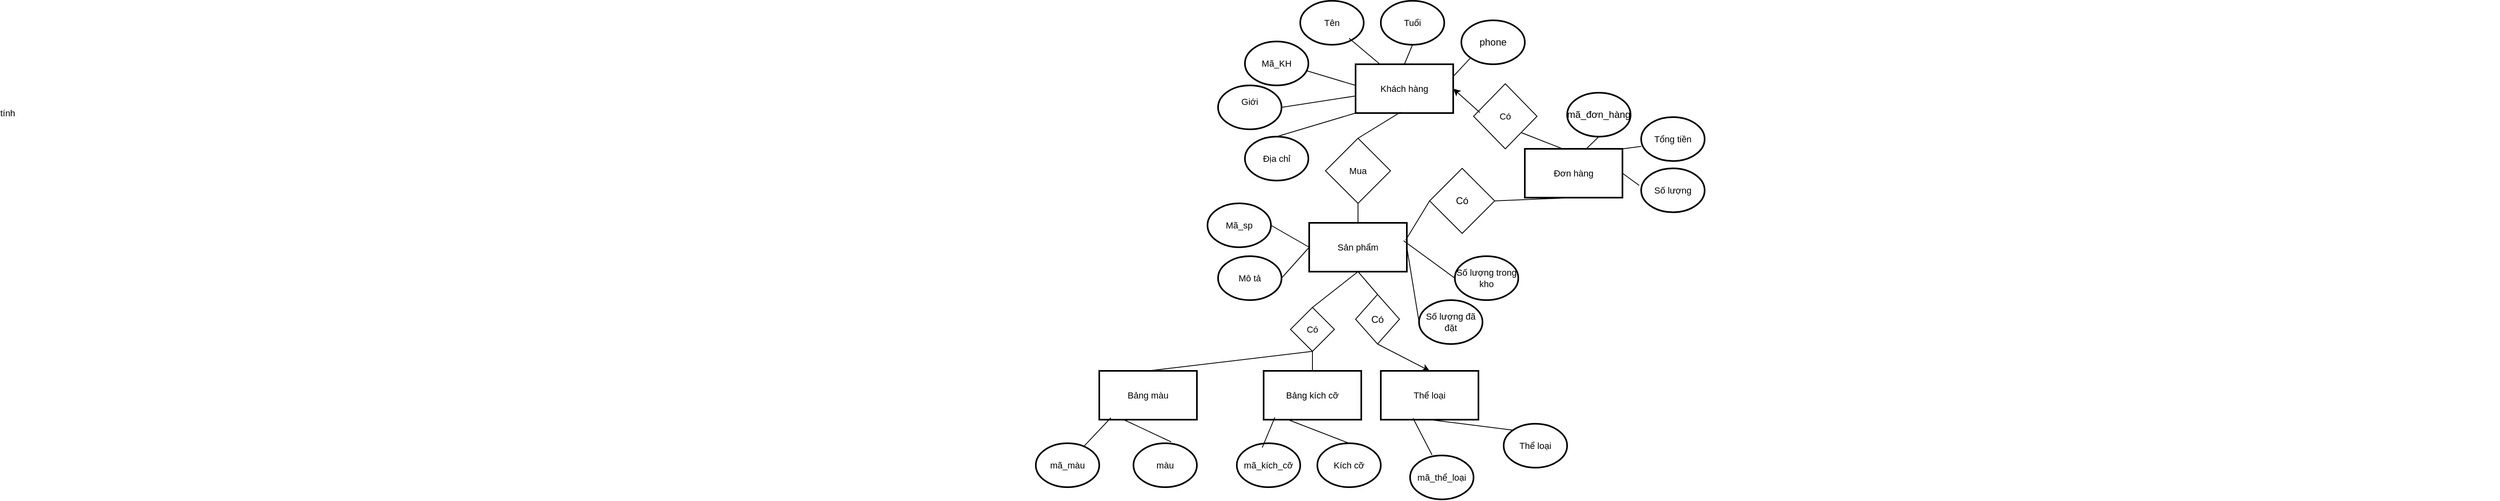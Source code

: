 <mxfile version="26.0.14">
  <diagram id="R2lEEEUBdFMjLlhIrx00" name="Page-1">
    <mxGraphModel dx="3267" dy="740" grid="1" gridSize="13" guides="1" tooltips="1" connect="1" arrows="1" fold="1" page="1" pageScale="1" pageWidth="850" pageHeight="1100" math="0" shadow="0" extFonts="Permanent Marker^https://fonts.googleapis.com/css?family=Permanent+Marker">
      <root>
        <mxCell id="0" />
        <mxCell id="1" parent="0" />
        <mxCell id="cmOm1PKUMlEA9yqi15UK-2" value="Khách hàng" style="rounded=0;whiteSpace=wrap;html=1;strokeWidth=2;fontSize=11;" parent="1" vertex="1">
          <mxGeometry x="364" y="299" width="120" height="60" as="geometry" />
        </mxCell>
        <mxCell id="cmOm1PKUMlEA9yqi15UK-5" value="Tuổi" style="ellipse;whiteSpace=wrap;html=1;strokeWidth=2;perimeterSpacing=0;fontSize=11;" parent="1" vertex="1">
          <mxGeometry x="395" y="221" width="78" height="54" as="geometry" />
        </mxCell>
        <mxCell id="cmOm1PKUMlEA9yqi15UK-7" value="Mã_KH" style="ellipse;whiteSpace=wrap;html=1;strokeWidth=2;perimeterSpacing=0;fontSize=11;" parent="1" vertex="1">
          <mxGeometry x="228" y="271" width="78" height="54" as="geometry" />
        </mxCell>
        <mxCell id="cmOm1PKUMlEA9yqi15UK-8" value="Tên" style="ellipse;whiteSpace=wrap;html=1;strokeWidth=2;perimeterSpacing=0;fontSize=11;" parent="1" vertex="1">
          <mxGeometry x="296" y="221" width="78" height="54" as="geometry" />
        </mxCell>
        <mxCell id="cmOm1PKUMlEA9yqi15UK-9" value="Giới tính&lt;span style=&quot;color: rgba(0, 0, 0, 0); font-family: monospace; text-align: start; text-wrap-mode: nowrap;&quot;&gt;%3CmxGraphModel%3E%3Croot%3E%3CmxCell%20id%3D%220%22%2F%3E%3CmxCell%20id%3D%221%22%20parent%3D%220%22%2F%3E%3CmxCell%20id%3D%222%22%20value%3D%22Tu%E1%BB%95i%22%20style%3D%22ellipse%3BwhiteSpace%3Dwrap%3Bhtml%3D1%3BstrokeWidth%3D2%3BperimeterSpacing%3D0%3B%22%20vertex%3D%221%22%20parent%3D%221%22%3E%3CmxGeometry%20x%3D%22377%22%20y%3D%22195%22%20width%3D%2278%22%20height%3D%2254%22%20as%3D%22geometry%22%2F%3E%3C%2FmxCell%3E%3C%2Froot%3E%3C%2FmxGraphModel%3E&lt;/span&gt;" style="ellipse;whiteSpace=wrap;html=1;strokeWidth=2;perimeterSpacing=0;fontSize=11;" parent="1" vertex="1">
          <mxGeometry x="195" y="325" width="78" height="54" as="geometry" />
        </mxCell>
        <mxCell id="cmOm1PKUMlEA9yqi15UK-10" value="phone" style="ellipse;whiteSpace=wrap;html=1;strokeWidth=2;perimeterSpacing=0;" parent="1" vertex="1">
          <mxGeometry x="494" y="245" width="78" height="54" as="geometry" />
        </mxCell>
        <mxCell id="cmOm1PKUMlEA9yqi15UK-11" value="Địa chỉ" style="ellipse;whiteSpace=wrap;html=1;strokeWidth=2;perimeterSpacing=0;fontSize=11;" parent="1" vertex="1">
          <mxGeometry x="228" y="388" width="78" height="54" as="geometry" />
        </mxCell>
        <mxCell id="cmOm1PKUMlEA9yqi15UK-13" value="" style="endArrow=none;html=1;rounded=0;exitX=0.5;exitY=0;exitDx=0;exitDy=0;entryX=0;entryY=1;entryDx=0;entryDy=0;fontSize=11;" parent="1" source="cmOm1PKUMlEA9yqi15UK-11" target="cmOm1PKUMlEA9yqi15UK-2" edge="1">
          <mxGeometry width="50" height="50" relative="1" as="geometry">
            <mxPoint x="455" y="323" as="sourcePoint" />
            <mxPoint x="505" y="273" as="targetPoint" />
          </mxGeometry>
        </mxCell>
        <mxCell id="cmOm1PKUMlEA9yqi15UK-14" value="" style="endArrow=none;html=1;rounded=0;exitX=0.974;exitY=0.667;exitDx=0;exitDy=0;exitPerimeter=0;fontSize=11;" parent="1" source="cmOm1PKUMlEA9yqi15UK-7" edge="1">
          <mxGeometry width="50" height="50" relative="1" as="geometry">
            <mxPoint x="234" y="416" as="sourcePoint" />
            <mxPoint x="364" y="325" as="targetPoint" />
          </mxGeometry>
        </mxCell>
        <mxCell id="cmOm1PKUMlEA9yqi15UK-15" value="" style="endArrow=none;html=1;rounded=0;exitX=0.769;exitY=0.852;exitDx=0;exitDy=0;exitPerimeter=0;entryX=0.25;entryY=0;entryDx=0;entryDy=0;fontSize=11;" parent="1" source="cmOm1PKUMlEA9yqi15UK-8" target="cmOm1PKUMlEA9yqi15UK-2" edge="1">
          <mxGeometry width="50" height="50" relative="1" as="geometry">
            <mxPoint x="271" y="294" as="sourcePoint" />
            <mxPoint x="377" y="338" as="targetPoint" />
          </mxGeometry>
        </mxCell>
        <mxCell id="cmOm1PKUMlEA9yqi15UK-16" value="" style="endArrow=none;html=1;rounded=0;exitX=0.5;exitY=1;exitDx=0;exitDy=0;entryX=0.5;entryY=0;entryDx=0;entryDy=0;fontSize=11;" parent="1" source="cmOm1PKUMlEA9yqi15UK-5" target="cmOm1PKUMlEA9yqi15UK-2" edge="1">
          <mxGeometry width="50" height="50" relative="1" as="geometry">
            <mxPoint x="284" y="307" as="sourcePoint" />
            <mxPoint x="390" y="351" as="targetPoint" />
          </mxGeometry>
        </mxCell>
        <mxCell id="cmOm1PKUMlEA9yqi15UK-17" value="" style="endArrow=none;html=1;rounded=0;exitX=0;exitY=1;exitDx=0;exitDy=0;entryX=1;entryY=0.25;entryDx=0;entryDy=0;fontSize=11;" parent="1" source="cmOm1PKUMlEA9yqi15UK-10" target="cmOm1PKUMlEA9yqi15UK-2" edge="1">
          <mxGeometry width="50" height="50" relative="1" as="geometry">
            <mxPoint x="297" y="320" as="sourcePoint" />
            <mxPoint x="403" y="364" as="targetPoint" />
          </mxGeometry>
        </mxCell>
        <mxCell id="cmOm1PKUMlEA9yqi15UK-18" value="" style="endArrow=none;html=1;rounded=0;exitX=1;exitY=0.5;exitDx=0;exitDy=0;fontSize=11;" parent="1" source="cmOm1PKUMlEA9yqi15UK-9" edge="1">
          <mxGeometry width="50" height="50" relative="1" as="geometry">
            <mxPoint x="310" y="333" as="sourcePoint" />
            <mxPoint x="364" y="338" as="targetPoint" />
          </mxGeometry>
        </mxCell>
        <mxCell id="cmOm1PKUMlEA9yqi15UK-19" value="Sản phẩm" style="rounded=0;whiteSpace=wrap;html=1;strokeWidth=2;fontSize=11;" parent="1" vertex="1">
          <mxGeometry x="307" y="494" width="120" height="60" as="geometry" />
        </mxCell>
        <mxCell id="cmOm1PKUMlEA9yqi15UK-46" value="Mã_sp" style="ellipse;whiteSpace=wrap;html=1;strokeWidth=2;perimeterSpacing=0;fontSize=11;" parent="1" vertex="1">
          <mxGeometry x="182" y="470" width="78" height="54" as="geometry" />
        </mxCell>
        <mxCell id="cmOm1PKUMlEA9yqi15UK-47" value="Mô tả" style="ellipse;whiteSpace=wrap;html=1;strokeWidth=2;perimeterSpacing=0;fontSize=11;" parent="1" vertex="1">
          <mxGeometry x="195" y="535" width="78" height="54" as="geometry" />
        </mxCell>
        <mxCell id="cmOm1PKUMlEA9yqi15UK-48" value="Số lượng đã đặt" style="ellipse;whiteSpace=wrap;html=1;strokeWidth=2;perimeterSpacing=0;fontSize=11;" parent="1" vertex="1">
          <mxGeometry x="442" y="589" width="78" height="54" as="geometry" />
        </mxCell>
        <mxCell id="cmOm1PKUMlEA9yqi15UK-49" value="Số lượng trong kho" style="ellipse;whiteSpace=wrap;html=1;strokeWidth=2;perimeterSpacing=0;fontSize=11;" parent="1" vertex="1">
          <mxGeometry x="486" y="535" width="78" height="54" as="geometry" />
        </mxCell>
        <mxCell id="cmOm1PKUMlEA9yqi15UK-50" value="Bảng màu" style="rounded=0;whiteSpace=wrap;html=1;strokeWidth=2;fontSize=11;" parent="1" vertex="1">
          <mxGeometry x="49" y="676" width="120" height="60" as="geometry" />
        </mxCell>
        <mxCell id="cmOm1PKUMlEA9yqi15UK-51" value="Có" style="rhombus;whiteSpace=wrap;html=1;fontSize=11;" parent="1" vertex="1">
          <mxGeometry x="284" y="598" width="54" height="54" as="geometry" />
        </mxCell>
        <mxCell id="cmOm1PKUMlEA9yqi15UK-53" value="màu" style="ellipse;whiteSpace=wrap;html=1;strokeWidth=2;perimeterSpacing=0;fontSize=11;" parent="1" vertex="1">
          <mxGeometry x="91" y="765" width="78" height="54" as="geometry" />
        </mxCell>
        <mxCell id="cmOm1PKUMlEA9yqi15UK-55" value="Bảng kích cỡ" style="rounded=0;whiteSpace=wrap;html=1;strokeWidth=2;fontSize=11;" parent="1" vertex="1">
          <mxGeometry x="251" y="676" width="120" height="60" as="geometry" />
        </mxCell>
        <mxCell id="cmOm1PKUMlEA9yqi15UK-56" value="Kích cỡ" style="ellipse;whiteSpace=wrap;html=1;strokeWidth=2;perimeterSpacing=0;fontSize=11;" parent="1" vertex="1">
          <mxGeometry x="317" y="765" width="78" height="54" as="geometry" />
        </mxCell>
        <mxCell id="cmOm1PKUMlEA9yqi15UK-57" value="" style="endArrow=none;html=1;rounded=0;entryX=0.5;entryY=1;entryDx=0;entryDy=0;exitX=0.5;exitY=0;exitDx=0;exitDy=0;fontSize=11;" parent="1" source="cmOm1PKUMlEA9yqi15UK-51" target="cmOm1PKUMlEA9yqi15UK-19" edge="1">
          <mxGeometry width="50" height="50" relative="1" as="geometry">
            <mxPoint x="312" y="713" as="sourcePoint" />
            <mxPoint x="362" y="663" as="targetPoint" />
            <Array as="points" />
          </mxGeometry>
        </mxCell>
        <mxCell id="cmOm1PKUMlEA9yqi15UK-61" value="Mua" style="rhombus;whiteSpace=wrap;html=1;fontSize=11;" parent="1" vertex="1">
          <mxGeometry x="327" y="390" width="80" height="80" as="geometry" />
        </mxCell>
        <mxCell id="cmOm1PKUMlEA9yqi15UK-62" value="" style="endArrow=none;html=1;rounded=0;entryX=0.46;entryY=0.983;entryDx=0;entryDy=0;entryPerimeter=0;exitX=0.5;exitY=0;exitDx=0;exitDy=0;fontSize=11;" parent="1" source="cmOm1PKUMlEA9yqi15UK-61" target="cmOm1PKUMlEA9yqi15UK-2" edge="1">
          <mxGeometry width="50" height="50" relative="1" as="geometry">
            <mxPoint x="312" y="479" as="sourcePoint" />
            <mxPoint x="362" y="429" as="targetPoint" />
          </mxGeometry>
        </mxCell>
        <mxCell id="cmOm1PKUMlEA9yqi15UK-63" value="" style="endArrow=none;html=1;rounded=0;entryX=0.5;entryY=1;entryDx=0;entryDy=0;exitX=0.5;exitY=0;exitDx=0;exitDy=0;fontSize=11;" parent="1" source="cmOm1PKUMlEA9yqi15UK-19" target="cmOm1PKUMlEA9yqi15UK-61" edge="1">
          <mxGeometry width="50" height="50" relative="1" as="geometry">
            <mxPoint x="312" y="479" as="sourcePoint" />
            <mxPoint x="362" y="429" as="targetPoint" />
          </mxGeometry>
        </mxCell>
        <mxCell id="cmOm1PKUMlEA9yqi15UK-64" value="" style="endArrow=none;html=1;rounded=0;entryX=0.5;entryY=0;entryDx=0;entryDy=0;exitX=0.5;exitY=1;exitDx=0;exitDy=0;fontSize=11;" parent="1" source="cmOm1PKUMlEA9yqi15UK-51" target="cmOm1PKUMlEA9yqi15UK-50" edge="1">
          <mxGeometry width="50" height="50" relative="1" as="geometry">
            <mxPoint x="313" y="631" as="sourcePoint" />
            <mxPoint x="346" y="580" as="targetPoint" />
            <Array as="points" />
          </mxGeometry>
        </mxCell>
        <mxCell id="cmOm1PKUMlEA9yqi15UK-65" value="" style="endArrow=none;html=1;rounded=0;entryX=0.5;entryY=0;entryDx=0;entryDy=0;exitX=0.5;exitY=1;exitDx=0;exitDy=0;fontSize=11;" parent="1" source="cmOm1PKUMlEA9yqi15UK-51" target="cmOm1PKUMlEA9yqi15UK-55" edge="1">
          <mxGeometry width="50" height="50" relative="1" as="geometry">
            <mxPoint x="326" y="644" as="sourcePoint" />
            <mxPoint x="359" y="593" as="targetPoint" />
            <Array as="points" />
          </mxGeometry>
        </mxCell>
        <mxCell id="cmOm1PKUMlEA9yqi15UK-66" value="" style="endArrow=none;html=1;rounded=0;exitX=0.595;exitY=-0.03;exitDx=0;exitDy=0;exitPerimeter=0;entryX=0.25;entryY=1;entryDx=0;entryDy=0;fontSize=11;" parent="1" source="cmOm1PKUMlEA9yqi15UK-53" target="cmOm1PKUMlEA9yqi15UK-50" edge="1">
          <mxGeometry width="50" height="50" relative="1" as="geometry">
            <mxPoint x="312" y="713" as="sourcePoint" />
            <mxPoint x="362" y="663" as="targetPoint" />
          </mxGeometry>
        </mxCell>
        <mxCell id="cmOm1PKUMlEA9yqi15UK-67" value="" style="endArrow=none;html=1;rounded=0;exitX=0.5;exitY=0;exitDx=0;exitDy=0;entryX=0.25;entryY=1;entryDx=0;entryDy=0;fontSize=11;" parent="1" source="cmOm1PKUMlEA9yqi15UK-56" target="cmOm1PKUMlEA9yqi15UK-55" edge="1">
          <mxGeometry width="50" height="50" relative="1" as="geometry">
            <mxPoint x="163" y="817" as="sourcePoint" />
            <mxPoint x="183" y="775" as="targetPoint" />
          </mxGeometry>
        </mxCell>
        <mxCell id="cmOm1PKUMlEA9yqi15UK-68" value="" style="endArrow=none;html=1;rounded=0;exitX=1;exitY=0.5;exitDx=0;exitDy=0;entryX=0;entryY=0.5;entryDx=0;entryDy=0;fontSize=11;" parent="1" source="cmOm1PKUMlEA9yqi15UK-46" target="cmOm1PKUMlEA9yqi15UK-19" edge="1">
          <mxGeometry width="50" height="50" relative="1" as="geometry">
            <mxPoint x="403" y="635" as="sourcePoint" />
            <mxPoint x="453" y="585" as="targetPoint" />
          </mxGeometry>
        </mxCell>
        <mxCell id="cmOm1PKUMlEA9yqi15UK-69" value="" style="endArrow=none;html=1;rounded=0;exitX=0;exitY=0.5;exitDx=0;exitDy=0;entryX=1;entryY=0.5;entryDx=0;entryDy=0;fontSize=11;" parent="1" source="cmOm1PKUMlEA9yqi15UK-19" target="cmOm1PKUMlEA9yqi15UK-47" edge="1">
          <mxGeometry width="50" height="50" relative="1" as="geometry">
            <mxPoint x="176" y="830" as="sourcePoint" />
            <mxPoint x="196" y="788" as="targetPoint" />
          </mxGeometry>
        </mxCell>
        <mxCell id="cmOm1PKUMlEA9yqi15UK-70" value="" style="endArrow=none;html=1;rounded=0;exitX=0.967;exitY=0.367;exitDx=0;exitDy=0;exitPerimeter=0;entryX=0;entryY=0.5;entryDx=0;entryDy=0;fontSize=11;" parent="1" source="cmOm1PKUMlEA9yqi15UK-19" target="cmOm1PKUMlEA9yqi15UK-49" edge="1">
          <mxGeometry width="50" height="50" relative="1" as="geometry">
            <mxPoint x="189" y="843" as="sourcePoint" />
            <mxPoint x="209" y="801" as="targetPoint" />
          </mxGeometry>
        </mxCell>
        <mxCell id="cmOm1PKUMlEA9yqi15UK-71" value="" style="endArrow=none;html=1;rounded=0;exitX=1;exitY=0.5;exitDx=0;exitDy=0;entryX=0;entryY=0.5;entryDx=0;entryDy=0;fontSize=11;" parent="1" source="cmOm1PKUMlEA9yqi15UK-19" target="cmOm1PKUMlEA9yqi15UK-48" edge="1">
          <mxGeometry width="50" height="50" relative="1" as="geometry">
            <mxPoint x="202" y="856" as="sourcePoint" />
            <mxPoint x="468" y="598" as="targetPoint" />
          </mxGeometry>
        </mxCell>
        <mxCell id="cmOm1PKUMlEA9yqi15UK-72" value="Thể loại" style="rounded=0;whiteSpace=wrap;html=1;strokeWidth=2;fontSize=11;" parent="1" vertex="1">
          <mxGeometry x="395" y="676" width="120" height="60" as="geometry" />
        </mxCell>
        <mxCell id="cmOm1PKUMlEA9yqi15UK-73" value="Có" style="rhombus;whiteSpace=wrap;html=1;" parent="1" vertex="1">
          <mxGeometry x="364" y="582" width="54" height="61" as="geometry" />
        </mxCell>
        <mxCell id="cmOm1PKUMlEA9yqi15UK-75" value="" style="endArrow=none;html=1;rounded=0;entryX=0.5;entryY=1;entryDx=0;entryDy=0;exitX=0.5;exitY=0;exitDx=0;exitDy=0;" parent="1" source="cmOm1PKUMlEA9yqi15UK-73" target="cmOm1PKUMlEA9yqi15UK-19" edge="1">
          <mxGeometry width="50" height="50" relative="1" as="geometry">
            <mxPoint x="402" y="624" as="sourcePoint" />
            <mxPoint x="346" y="580" as="targetPoint" />
          </mxGeometry>
        </mxCell>
        <mxCell id="cmOm1PKUMlEA9yqi15UK-76" value="" style="endArrow=classic;html=1;rounded=0;entryX=0.5;entryY=0;entryDx=0;entryDy=0;exitX=0.5;exitY=1;exitDx=0;exitDy=0;" parent="1" source="cmOm1PKUMlEA9yqi15UK-73" target="cmOm1PKUMlEA9yqi15UK-72" edge="1">
          <mxGeometry width="50" height="50" relative="1" as="geometry">
            <mxPoint x="416" y="648" as="sourcePoint" />
            <mxPoint x="466" y="598" as="targetPoint" />
          </mxGeometry>
        </mxCell>
        <mxCell id="cmOm1PKUMlEA9yqi15UK-78" value="Có" style="rhombus;whiteSpace=wrap;html=1;fontSize=11;" parent="1" vertex="1">
          <mxGeometry x="509" y="323" width="78" height="80" as="geometry" />
        </mxCell>
        <mxCell id="cmOm1PKUMlEA9yqi15UK-79" value="Đơn hàng" style="rounded=0;whiteSpace=wrap;html=1;strokeWidth=2;fontSize=11;" parent="1" vertex="1">
          <mxGeometry x="572" y="403" width="120" height="60" as="geometry" />
        </mxCell>
        <mxCell id="cmOm1PKUMlEA9yqi15UK-80" value="Có" style="rhombus;whiteSpace=wrap;html=1;" parent="1" vertex="1">
          <mxGeometry x="455" y="427" width="80" height="80" as="geometry" />
        </mxCell>
        <mxCell id="cmOm1PKUMlEA9yqi15UK-81" value="" style="endArrow=none;html=1;rounded=0;entryX=0.5;entryY=1;entryDx=0;entryDy=0;exitX=1;exitY=0.5;exitDx=0;exitDy=0;" parent="1" source="cmOm1PKUMlEA9yqi15UK-80" target="cmOm1PKUMlEA9yqi15UK-79" edge="1">
          <mxGeometry width="50" height="50" relative="1" as="geometry">
            <mxPoint x="637" y="557" as="sourcePoint" />
            <mxPoint x="687" y="507" as="targetPoint" />
          </mxGeometry>
        </mxCell>
        <mxCell id="cmOm1PKUMlEA9yqi15UK-82" value="" style="endArrow=none;html=1;rounded=0;exitX=0;exitY=0.5;exitDx=0;exitDy=0;entryX=0.988;entryY=0.355;entryDx=0;entryDy=0;entryPerimeter=0;" parent="1" source="cmOm1PKUMlEA9yqi15UK-80" target="cmOm1PKUMlEA9yqi15UK-19" edge="1">
          <mxGeometry width="50" height="50" relative="1" as="geometry">
            <mxPoint x="637" y="557" as="sourcePoint" />
            <mxPoint x="687" y="507" as="targetPoint" />
          </mxGeometry>
        </mxCell>
        <mxCell id="cmOm1PKUMlEA9yqi15UK-83" value="" style="endArrow=none;html=1;rounded=0;entryX=0.401;entryY=0.01;entryDx=0;entryDy=0;entryPerimeter=0;exitX=1;exitY=1;exitDx=0;exitDy=0;" parent="1" source="cmOm1PKUMlEA9yqi15UK-78" target="cmOm1PKUMlEA9yqi15UK-79" edge="1">
          <mxGeometry width="50" height="50" relative="1" as="geometry">
            <mxPoint x="637" y="466" as="sourcePoint" />
            <mxPoint x="687" y="416" as="targetPoint" />
          </mxGeometry>
        </mxCell>
        <mxCell id="cmOm1PKUMlEA9yqi15UK-87" value="" style="endArrow=classic;html=1;rounded=0;entryX=1;entryY=0.5;entryDx=0;entryDy=0;exitX=0.1;exitY=0.442;exitDx=0;exitDy=0;exitPerimeter=0;" parent="1" source="cmOm1PKUMlEA9yqi15UK-78" target="cmOm1PKUMlEA9yqi15UK-2" edge="1">
          <mxGeometry width="50" height="50" relative="1" as="geometry">
            <mxPoint x="507" y="388" as="sourcePoint" />
            <mxPoint x="557" y="338" as="targetPoint" />
          </mxGeometry>
        </mxCell>
        <mxCell id="cmOm1PKUMlEA9yqi15UK-89" value="Tổng tiền" style="ellipse;whiteSpace=wrap;html=1;strokeWidth=2;perimeterSpacing=0;fontSize=11;" parent="1" vertex="1">
          <mxGeometry x="715" y="364" width="78" height="54" as="geometry" />
        </mxCell>
        <mxCell id="cmOm1PKUMlEA9yqi15UK-90" value="Số lượng" style="ellipse;whiteSpace=wrap;html=1;strokeWidth=2;perimeterSpacing=0;fontSize=11;" parent="1" vertex="1">
          <mxGeometry x="715" y="427" width="78" height="54" as="geometry" />
        </mxCell>
        <mxCell id="cmOm1PKUMlEA9yqi15UK-92" value="" style="endArrow=none;html=1;rounded=0;entryX=0;entryY=0.667;entryDx=0;entryDy=0;entryPerimeter=0;exitX=1;exitY=0;exitDx=0;exitDy=0;" parent="1" source="cmOm1PKUMlEA9yqi15UK-79" target="cmOm1PKUMlEA9yqi15UK-89" edge="1">
          <mxGeometry width="50" height="50" relative="1" as="geometry">
            <mxPoint x="631" y="385" as="sourcePoint" />
            <mxPoint x="672" y="435" as="targetPoint" />
          </mxGeometry>
        </mxCell>
        <mxCell id="cmOm1PKUMlEA9yqi15UK-93" value="" style="endArrow=none;html=1;rounded=0;entryX=-0.031;entryY=0.389;entryDx=0;entryDy=0;entryPerimeter=0;exitX=1;exitY=0.5;exitDx=0;exitDy=0;" parent="1" source="cmOm1PKUMlEA9yqi15UK-79" target="cmOm1PKUMlEA9yqi15UK-90" edge="1">
          <mxGeometry width="50" height="50" relative="1" as="geometry">
            <mxPoint x="744" y="434" as="sourcePoint" />
            <mxPoint x="793" y="398" as="targetPoint" />
          </mxGeometry>
        </mxCell>
        <mxCell id="cmOm1PKUMlEA9yqi15UK-96" value="Thể loại" style="ellipse;whiteSpace=wrap;html=1;strokeWidth=2;perimeterSpacing=0;fontSize=11;" parent="1" vertex="1">
          <mxGeometry x="546" y="741" width="78" height="54" as="geometry" />
        </mxCell>
        <mxCell id="cmOm1PKUMlEA9yqi15UK-97" value="" style="endArrow=none;html=1;rounded=0;exitX=0;exitY=0;exitDx=0;exitDy=0;entryX=0.5;entryY=1;entryDx=0;entryDy=0;fontSize=11;" parent="1" source="cmOm1PKUMlEA9yqi15UK-96" target="cmOm1PKUMlEA9yqi15UK-72" edge="1">
          <mxGeometry width="50" height="50" relative="1" as="geometry">
            <mxPoint x="234" y="819" as="sourcePoint" />
            <mxPoint x="250" y="793" as="targetPoint" />
          </mxGeometry>
        </mxCell>
        <mxCell id="7yCO4wkSxaS4StRICMl2-1" value="mã_màu" style="ellipse;whiteSpace=wrap;html=1;strokeWidth=2;perimeterSpacing=0;fontSize=11;" vertex="1" parent="1">
          <mxGeometry x="-29" y="765" width="78" height="54" as="geometry" />
        </mxCell>
        <mxCell id="7yCO4wkSxaS4StRICMl2-2" value="mã_kích_cỡ" style="ellipse;whiteSpace=wrap;html=1;strokeWidth=2;perimeterSpacing=0;fontSize=11;" vertex="1" parent="1">
          <mxGeometry x="218" y="765" width="78" height="54" as="geometry" />
        </mxCell>
        <mxCell id="7yCO4wkSxaS4StRICMl2-3" value="mã_thể_loại" style="ellipse;whiteSpace=wrap;html=1;strokeWidth=2;perimeterSpacing=0;fontSize=11;" vertex="1" parent="1">
          <mxGeometry x="431" y="780" width="78" height="54" as="geometry" />
        </mxCell>
        <mxCell id="7yCO4wkSxaS4StRICMl2-4" value="" style="endArrow=none;html=1;rounded=0;exitX=0.753;exitY=0.077;exitDx=0;exitDy=0;exitPerimeter=0;fontSize=11;entryX=0.119;entryY=0.96;entryDx=0;entryDy=0;entryPerimeter=0;" edge="1" parent="1" source="7yCO4wkSxaS4StRICMl2-1" target="cmOm1PKUMlEA9yqi15UK-50">
          <mxGeometry width="50" height="50" relative="1" as="geometry">
            <mxPoint x="150" y="830" as="sourcePoint" />
            <mxPoint x="52" y="767" as="targetPoint" />
          </mxGeometry>
        </mxCell>
        <mxCell id="7yCO4wkSxaS4StRICMl2-5" value="" style="endArrow=none;html=1;rounded=0;exitX=0.401;exitY=0.098;exitDx=0;exitDy=0;entryX=0.115;entryY=0.954;entryDx=0;entryDy=0;fontSize=11;entryPerimeter=0;exitPerimeter=0;" edge="1" parent="1" source="7yCO4wkSxaS4StRICMl2-2" target="cmOm1PKUMlEA9yqi15UK-55">
          <mxGeometry width="50" height="50" relative="1" as="geometry">
            <mxPoint x="336" y="819" as="sourcePoint" />
            <mxPoint x="250" y="793" as="targetPoint" />
          </mxGeometry>
        </mxCell>
        <mxCell id="7yCO4wkSxaS4StRICMl2-6" value="" style="endArrow=none;html=1;rounded=0;exitX=0.346;exitY=-0.011;exitDx=0;exitDy=0;entryX=0.331;entryY=0.973;entryDx=0;entryDy=0;fontSize=11;entryPerimeter=0;exitPerimeter=0;" edge="1" parent="1" source="7yCO4wkSxaS4StRICMl2-3" target="cmOm1PKUMlEA9yqi15UK-72">
          <mxGeometry width="50" height="50" relative="1" as="geometry">
            <mxPoint x="349" y="832" as="sourcePoint" />
            <mxPoint x="263" y="806" as="targetPoint" />
          </mxGeometry>
        </mxCell>
        <mxCell id="7yCO4wkSxaS4StRICMl2-7" value="mã_đơn_hàng" style="ellipse;whiteSpace=wrap;html=1;strokeWidth=2;perimeterSpacing=0;" vertex="1" parent="1">
          <mxGeometry x="624" y="334" width="78" height="54" as="geometry" />
        </mxCell>
        <mxCell id="7yCO4wkSxaS4StRICMl2-8" value="" style="endArrow=none;html=1;rounded=0;entryX=0.5;entryY=1;entryDx=0;entryDy=0;exitX=0.621;exitY=0.016;exitDx=0;exitDy=0;exitPerimeter=0;" edge="1" parent="1" source="cmOm1PKUMlEA9yqi15UK-79" target="7yCO4wkSxaS4StRICMl2-7">
          <mxGeometry width="50" height="50" relative="1" as="geometry">
            <mxPoint x="744" y="434" as="sourcePoint" />
            <mxPoint x="793" y="398" as="targetPoint" />
          </mxGeometry>
        </mxCell>
      </root>
    </mxGraphModel>
  </diagram>
</mxfile>
